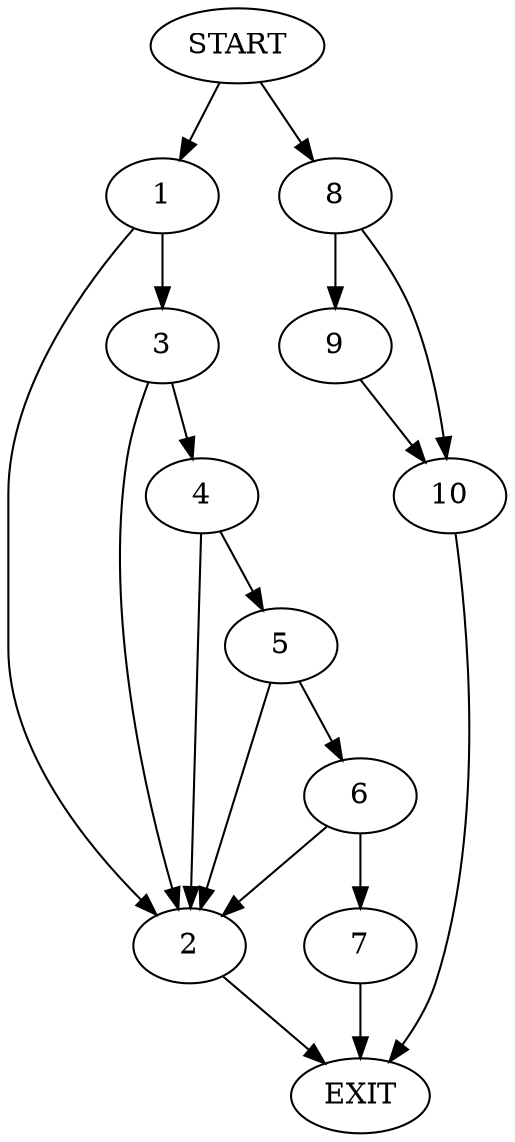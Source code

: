 digraph {
0 [label="START"]
11 [label="EXIT"]
0 -> 1
1 -> 2
1 -> 3
3 -> 2
3 -> 4
2 -> 11
4 -> 2
4 -> 5
5 -> 2
5 -> 6
6 -> 2
6 -> 7
7 -> 11
0 -> 8
8 -> 9
8 -> 10
10 -> 11
9 -> 10
}
